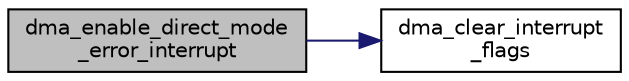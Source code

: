 digraph "dma_enable_direct_mode_error_interrupt"
{
  edge [fontname="Helvetica",fontsize="10",labelfontname="Helvetica",labelfontsize="10"];
  node [fontname="Helvetica",fontsize="10",shape=record];
  rankdir="LR";
  Node1 [label="dma_enable_direct_mode\l_error_interrupt",height=0.2,width=0.4,color="black", fillcolor="grey75", style="filled" fontcolor="black"];
  Node1 -> Node2 [color="midnightblue",fontsize="10",style="solid",fontname="Helvetica"];
  Node2 [label="dma_clear_interrupt\l_flags",height=0.2,width=0.4,color="black", fillcolor="white", style="filled",URL="$group__dma__defines.html#ga5c0470a08b21008f5a931874880c4cee",tooltip="DMA Stream Clear Interrupt Flag."];
}
